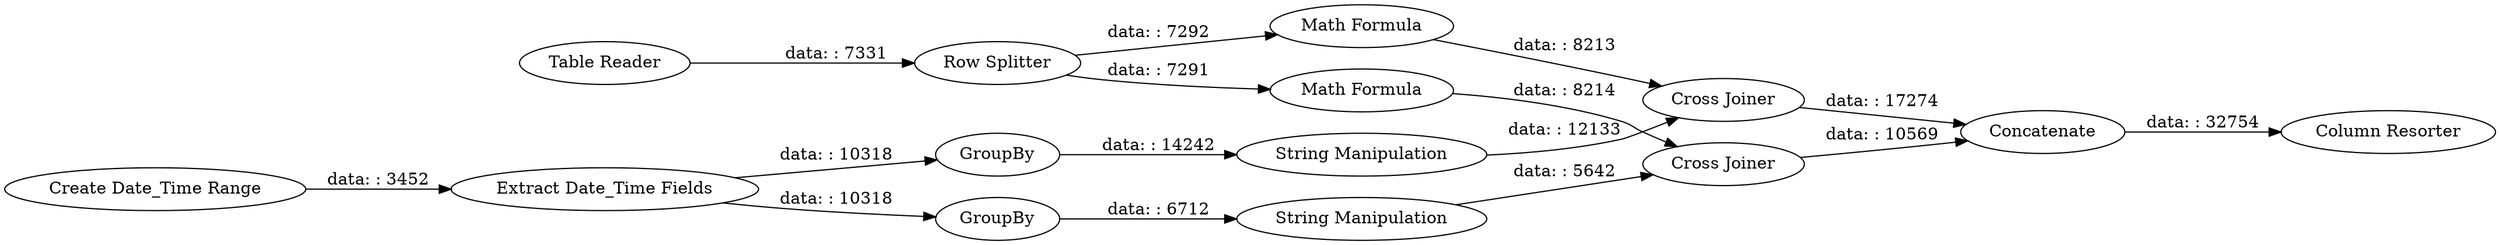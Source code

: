 digraph {
	"7423797976834158981_20" [label="Extract Date_Time Fields"]
	"7423797976834158981_21" [label="Math Formula"]
	"7423797976834158981_25" [label="Cross Joiner"]
	"7423797976834158981_29" [label="String Manipulation"]
	"7423797976834158981_31" [label="Column Resorter"]
	"7423797976834158981_28" [label="String Manipulation"]
	"7423797976834158981_19" [label="Create Date_Time Range"]
	"7423797976834158981_22" [label="Math Formula"]
	"7423797976834158981_18" [label="Row Splitter"]
	"7423797976834158981_30" [label=GroupBy]
	"7423797976834158981_24" [label=GroupBy]
	"7423797976834158981_26" [label="Cross Joiner"]
	"7423797976834158981_17" [label="Table Reader"]
	"7423797976834158981_27" [label=Concatenate]
	"7423797976834158981_22" -> "7423797976834158981_26" [label="data: : 8214"]
	"7423797976834158981_18" -> "7423797976834158981_21" [label="data: : 7292"]
	"7423797976834158981_19" -> "7423797976834158981_20" [label="data: : 3452"]
	"7423797976834158981_28" -> "7423797976834158981_25" [label="data: : 12133"]
	"7423797976834158981_20" -> "7423797976834158981_24" [label="data: : 10318"]
	"7423797976834158981_24" -> "7423797976834158981_29" [label="data: : 6712"]
	"7423797976834158981_25" -> "7423797976834158981_27" [label="data: : 17274"]
	"7423797976834158981_30" -> "7423797976834158981_28" [label="data: : 14242"]
	"7423797976834158981_18" -> "7423797976834158981_22" [label="data: : 7291"]
	"7423797976834158981_21" -> "7423797976834158981_25" [label="data: : 8213"]
	"7423797976834158981_17" -> "7423797976834158981_18" [label="data: : 7331"]
	"7423797976834158981_20" -> "7423797976834158981_30" [label="data: : 10318"]
	"7423797976834158981_26" -> "7423797976834158981_27" [label="data: : 10569"]
	"7423797976834158981_27" -> "7423797976834158981_31" [label="data: : 32754"]
	"7423797976834158981_29" -> "7423797976834158981_26" [label="data: : 5642"]
	rankdir=LR
}
